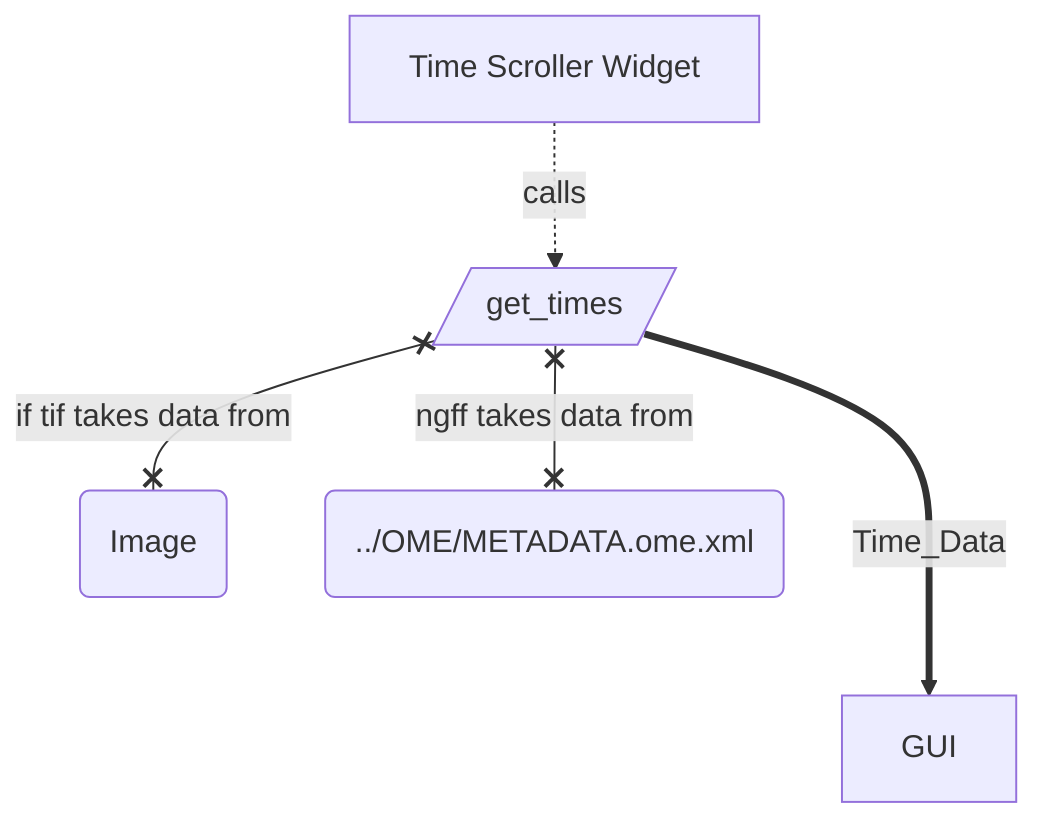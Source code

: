 graph TD;
    A[Time Scroller Widget] -. calls .-> B[/get_times/];
    B x-- if tif takes data from  --x D(Image);
    B ==Time_Data ===> C[GUI];
    B x-- ngff takes data from --x E(../OME/METADATA.ome.xml);